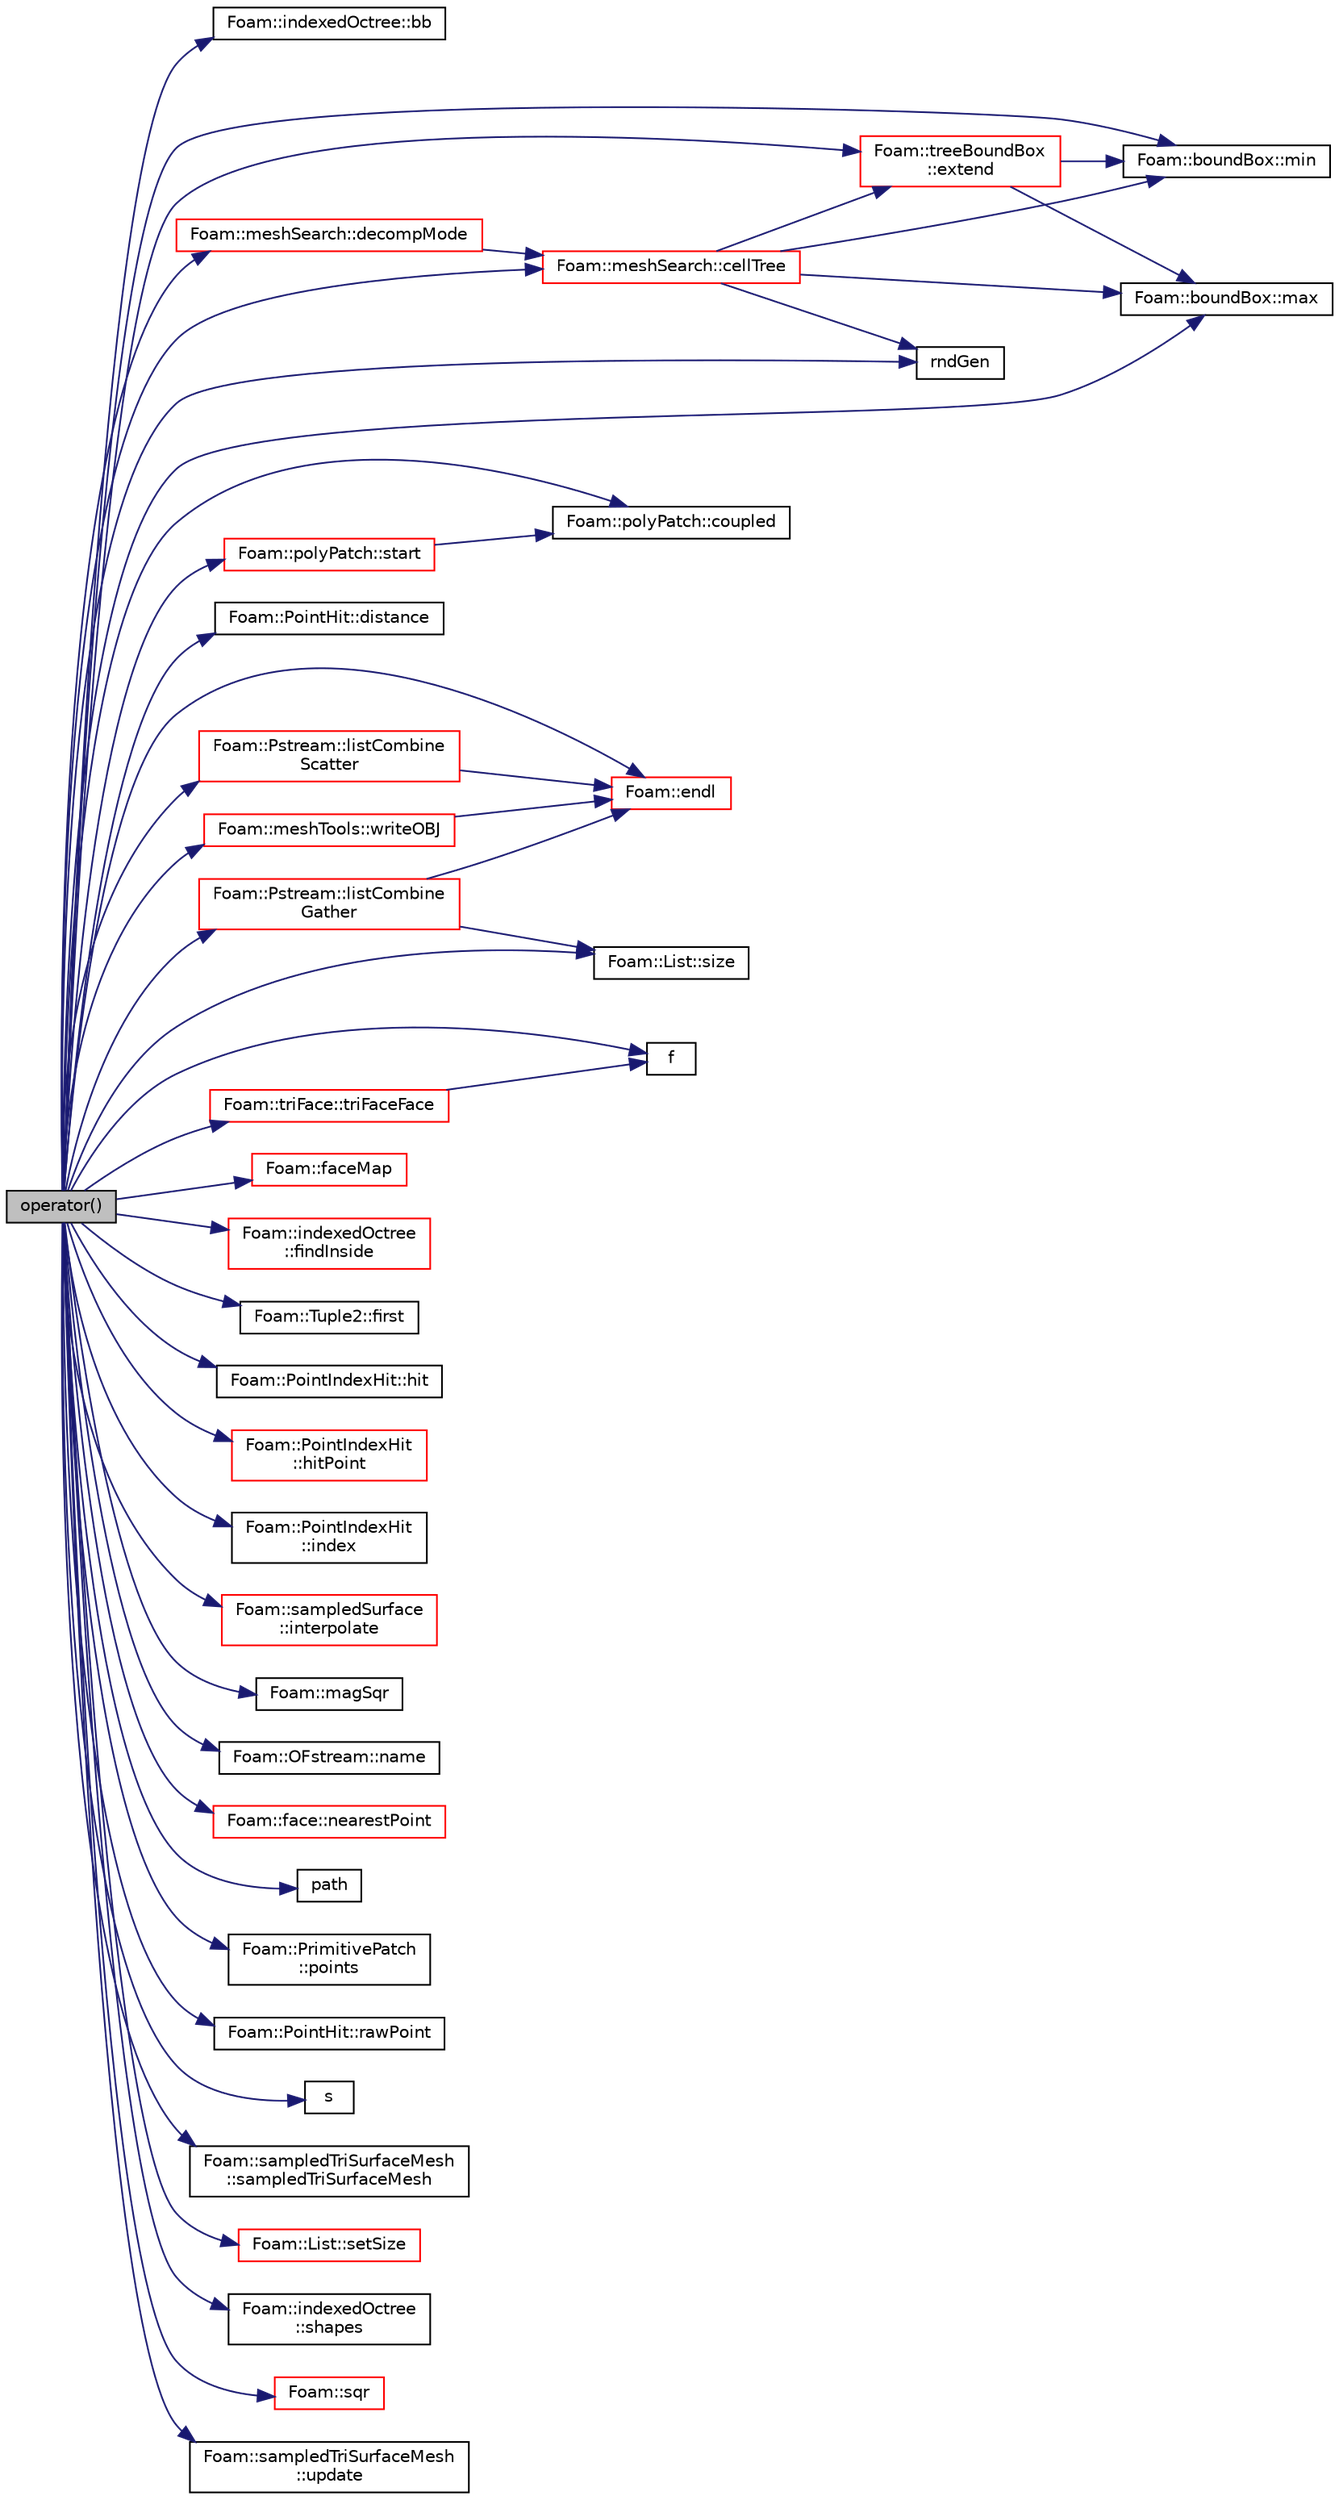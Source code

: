 digraph "operator()"
{
  bgcolor="transparent";
  edge [fontname="Helvetica",fontsize="10",labelfontname="Helvetica",labelfontsize="10"];
  node [fontname="Helvetica",fontsize="10",shape=record];
  rankdir="LR";
  Node1 [label="operator()",height=0.2,width=0.4,color="black", fillcolor="grey75", style="filled", fontcolor="black"];
  Node1 -> Node2 [color="midnightblue",fontsize="10",style="solid",fontname="Helvetica"];
  Node2 [label="Foam::indexedOctree::bb",height=0.2,width=0.4,color="black",URL="$a01068.html#af955c64dcfefdc4ac1d969621016d443",tooltip="Top bounding box. "];
  Node1 -> Node3 [color="midnightblue",fontsize="10",style="solid",fontname="Helvetica"];
  Node3 [label="Foam::meshSearch::cellTree",height=0.2,width=0.4,color="red",URL="$a01505.html#a7ec8de2b3ebafbb5aecf9316146722bf",tooltip="Get (demand driven) reference to octree holding all cells. "];
  Node3 -> Node4 [color="midnightblue",fontsize="10",style="solid",fontname="Helvetica"];
  Node4 [label="Foam::treeBoundBox\l::extend",height=0.2,width=0.4,color="red",URL="$a02758.html#af0115050dad6481bce64856f5097c7a0",tooltip="Return slightly wider bounding box. "];
  Node4 -> Node5 [color="midnightblue",fontsize="10",style="solid",fontname="Helvetica"];
  Node5 [label="Foam::boundBox::min",height=0.2,width=0.4,color="black",URL="$a00150.html#a1dd50affef9a273ab682ccbf33df7b32",tooltip="Minimum describing the bounding box. "];
  Node4 -> Node6 [color="midnightblue",fontsize="10",style="solid",fontname="Helvetica"];
  Node6 [label="Foam::boundBox::max",height=0.2,width=0.4,color="black",URL="$a00150.html#a264800db5fd48c1d4541fd05cab1d40f",tooltip="Maximum describing the bounding box. "];
  Node3 -> Node6 [color="midnightblue",fontsize="10",style="solid",fontname="Helvetica"];
  Node3 -> Node5 [color="midnightblue",fontsize="10",style="solid",fontname="Helvetica"];
  Node3 -> Node7 [color="midnightblue",fontsize="10",style="solid",fontname="Helvetica"];
  Node7 [label="rndGen",height=0.2,width=0.4,color="black",URL="$a04567.html#a5131998e20f3c5a8bd03cf9b48cc76c7"];
  Node1 -> Node8 [color="midnightblue",fontsize="10",style="solid",fontname="Helvetica"];
  Node8 [label="Foam::polyPatch::coupled",height=0.2,width=0.4,color="black",URL="$a01972.html#acffd678e538fc569f301aacdb4f019b7",tooltip="Return true if this patch is geometrically coupled (i.e. faces and. "];
  Node1 -> Node9 [color="midnightblue",fontsize="10",style="solid",fontname="Helvetica"];
  Node9 [label="Foam::meshSearch::decompMode",height=0.2,width=0.4,color="red",URL="$a01505.html#a63aa0b93741511f46add7b1381bf7def"];
  Node9 -> Node3 [color="midnightblue",fontsize="10",style="solid",fontname="Helvetica"];
  Node1 -> Node10 [color="midnightblue",fontsize="10",style="solid",fontname="Helvetica"];
  Node10 [label="Foam::PointHit::distance",height=0.2,width=0.4,color="black",URL="$a01920.html#a6fc60097ee4a2ef28aa08c9d11269046",tooltip="Return distance to hit. "];
  Node1 -> Node11 [color="midnightblue",fontsize="10",style="solid",fontname="Helvetica"];
  Node11 [label="Foam::endl",height=0.2,width=0.4,color="red",URL="$a10887.html#a2db8fe02a0d3909e9351bb4275b23ce4",tooltip="Add newline and flush stream. "];
  Node1 -> Node4 [color="midnightblue",fontsize="10",style="solid",fontname="Helvetica"];
  Node1 -> Node12 [color="midnightblue",fontsize="10",style="solid",fontname="Helvetica"];
  Node12 [label="f",height=0.2,width=0.4,color="black",URL="$a04064.html#a888be93833ac7a23170555c69c690288"];
  Node1 -> Node13 [color="midnightblue",fontsize="10",style="solid",fontname="Helvetica"];
  Node13 [label="Foam::faceMap",height=0.2,width=0.4,color="red",URL="$a10887.html#aa77215843e964fac259ab06e68d0ee02"];
  Node1 -> Node14 [color="midnightblue",fontsize="10",style="solid",fontname="Helvetica"];
  Node14 [label="Foam::indexedOctree\l::findInside",height=0.2,width=0.4,color="red",URL="$a01068.html#aba41bfdff77d084cf0e79257dbea2d2b",tooltip="Find shape containing point. Only implemented for certain. "];
  Node1 -> Node15 [color="midnightblue",fontsize="10",style="solid",fontname="Helvetica"];
  Node15 [label="Foam::Tuple2::first",height=0.2,width=0.4,color="black",URL="$a02782.html#a6bc9dc0330d36f5f75e816ddc4ec213e",tooltip="Return first. "];
  Node1 -> Node16 [color="midnightblue",fontsize="10",style="solid",fontname="Helvetica"];
  Node16 [label="Foam::PointIndexHit::hit",height=0.2,width=0.4,color="black",URL="$a01922.html#ad963d38a624b8bf8b37c210109dba03c",tooltip="Is there a hit. "];
  Node1 -> Node17 [color="midnightblue",fontsize="10",style="solid",fontname="Helvetica"];
  Node17 [label="Foam::PointIndexHit\l::hitPoint",height=0.2,width=0.4,color="red",URL="$a01922.html#a0c448cd4b96e9ea9ba38c62c019a8bce",tooltip="Return hit point. "];
  Node1 -> Node18 [color="midnightblue",fontsize="10",style="solid",fontname="Helvetica"];
  Node18 [label="Foam::PointIndexHit\l::index",height=0.2,width=0.4,color="black",URL="$a01922.html#a7d1e8acadb27bd2b4e61457d47b71b6f",tooltip="Return index. "];
  Node1 -> Node19 [color="midnightblue",fontsize="10",style="solid",fontname="Helvetica"];
  Node19 [label="Foam::sampledSurface\l::interpolate",height=0.2,width=0.4,color="red",URL="$a02302.html#abda65af9915532584cc22024a2e1a35e",tooltip="Interpolation requested for surface. "];
  Node1 -> Node20 [color="midnightblue",fontsize="10",style="solid",fontname="Helvetica"];
  Node20 [label="Foam::Pstream::listCombine\lGather",height=0.2,width=0.4,color="red",URL="$a02061.html#a8c0e5044dc4a942cf62b06797c3a743f"];
  Node20 -> Node21 [color="midnightblue",fontsize="10",style="solid",fontname="Helvetica"];
  Node21 [label="Foam::List::size",height=0.2,width=0.4,color="black",URL="$a01392.html#a8a5f6fa29bd4b500caf186f60245b384",tooltip="Override size to be inconsistent with allocated storage. "];
  Node20 -> Node11 [color="midnightblue",fontsize="10",style="solid",fontname="Helvetica"];
  Node1 -> Node22 [color="midnightblue",fontsize="10",style="solid",fontname="Helvetica"];
  Node22 [label="Foam::Pstream::listCombine\lScatter",height=0.2,width=0.4,color="red",URL="$a02061.html#adfd4915b68ab7181dccb847976286e56",tooltip="Scatter data. Reverse of combineGather. "];
  Node22 -> Node11 [color="midnightblue",fontsize="10",style="solid",fontname="Helvetica"];
  Node1 -> Node23 [color="midnightblue",fontsize="10",style="solid",fontname="Helvetica"];
  Node23 [label="Foam::magSqr",height=0.2,width=0.4,color="black",URL="$a10887.html#ae6fff2c6981e6d9618aa5038e69def6e"];
  Node1 -> Node6 [color="midnightblue",fontsize="10",style="solid",fontname="Helvetica"];
  Node1 -> Node5 [color="midnightblue",fontsize="10",style="solid",fontname="Helvetica"];
  Node1 -> Node24 [color="midnightblue",fontsize="10",style="solid",fontname="Helvetica"];
  Node24 [label="Foam::OFstream::name",height=0.2,width=0.4,color="black",URL="$a01743.html#acd3da3556711337d571c60cf9ffb91cc",tooltip="Return the name of the stream. "];
  Node1 -> Node25 [color="midnightblue",fontsize="10",style="solid",fontname="Helvetica"];
  Node25 [label="Foam::face::nearestPoint",height=0.2,width=0.4,color="red",URL="$a00719.html#a8313d5377dfbfd6b927801f995198964",tooltip="Return nearest point to face. "];
  Node1 -> Node26 [color="midnightblue",fontsize="10",style="solid",fontname="Helvetica"];
  Node26 [label="path",height=0.2,width=0.4,color="black",URL="$a04644.html#ad8adfaf80503dc99cbb14bf07bf1eb22"];
  Node1 -> Node27 [color="midnightblue",fontsize="10",style="solid",fontname="Helvetica"];
  Node27 [label="Foam::PrimitivePatch\l::points",height=0.2,width=0.4,color="black",URL="$a02016.html#a1f42f31bcf706357682dcf097255b544",tooltip="Return reference to global points. "];
  Node1 -> Node28 [color="midnightblue",fontsize="10",style="solid",fontname="Helvetica"];
  Node28 [label="Foam::PointHit::rawPoint",height=0.2,width=0.4,color="black",URL="$a01920.html#a6c68a01f71e2d6a820e0f0e3540aff0f",tooltip="Return point with no checking. "];
  Node1 -> Node7 [color="midnightblue",fontsize="10",style="solid",fontname="Helvetica"];
  Node1 -> Node29 [color="midnightblue",fontsize="10",style="solid",fontname="Helvetica"];
  Node29 [label="s",height=0.2,width=0.4,color="black",URL="$a04420.html#a6d6b99210a64ad23792eb7a3b0411c42"];
  Node1 -> Node30 [color="midnightblue",fontsize="10",style="solid",fontname="Helvetica"];
  Node30 [label="Foam::sampledTriSurfaceMesh\l::sampledTriSurfaceMesh",height=0.2,width=0.4,color="black",URL="$a02305.html#ae6ed40b7c469a5ce72e52e988420de0f",tooltip="Construct from components. "];
  Node1 -> Node31 [color="midnightblue",fontsize="10",style="solid",fontname="Helvetica"];
  Node31 [label="Foam::List::setSize",height=0.2,width=0.4,color="red",URL="$a01392.html#aedb985ffeaf1bdbfeccc2a8730405703",tooltip="Reset size of List. "];
  Node1 -> Node32 [color="midnightblue",fontsize="10",style="solid",fontname="Helvetica"];
  Node32 [label="Foam::indexedOctree\l::shapes",height=0.2,width=0.4,color="black",URL="$a01068.html#abd186b2cbd8c6def61dc033a4892b847",tooltip="Reference to shape. "];
  Node1 -> Node21 [color="midnightblue",fontsize="10",style="solid",fontname="Helvetica"];
  Node1 -> Node33 [color="midnightblue",fontsize="10",style="solid",fontname="Helvetica"];
  Node33 [label="Foam::sqr",height=0.2,width=0.4,color="red",URL="$a10887.html#a277dc11c581d53826ab5090b08f3b17b"];
  Node1 -> Node34 [color="midnightblue",fontsize="10",style="solid",fontname="Helvetica"];
  Node34 [label="Foam::polyPatch::start",height=0.2,width=0.4,color="red",URL="$a01972.html#a861f370e41af7d54d7ff91da65de6e6a",tooltip="Return start label of this patch in the polyMesh face list. "];
  Node34 -> Node8 [color="midnightblue",fontsize="10",style="solid",fontname="Helvetica"];
  Node1 -> Node35 [color="midnightblue",fontsize="10",style="solid",fontname="Helvetica"];
  Node35 [label="Foam::triFace::triFaceFace",height=0.2,width=0.4,color="red",URL="$a02768.html#aae8bebc811c8e067c4bb2c9ffabeb5db",tooltip="Return triangle as a face. "];
  Node35 -> Node12 [color="midnightblue",fontsize="10",style="solid",fontname="Helvetica"];
  Node1 -> Node36 [color="midnightblue",fontsize="10",style="solid",fontname="Helvetica"];
  Node36 [label="Foam::sampledTriSurfaceMesh\l::update",height=0.2,width=0.4,color="black",URL="$a02305.html#aa2aac016e2bf7b5bd2b271786c2791aa",tooltip="Update the surface as required. "];
  Node1 -> Node37 [color="midnightblue",fontsize="10",style="solid",fontname="Helvetica"];
  Node37 [label="Foam::meshTools::writeOBJ",height=0.2,width=0.4,color="red",URL="$a10943.html#afd76c6ccc8ee4a5957f0232218167c17",tooltip="Write obj representation of point. "];
  Node37 -> Node11 [color="midnightblue",fontsize="10",style="solid",fontname="Helvetica"];
}
